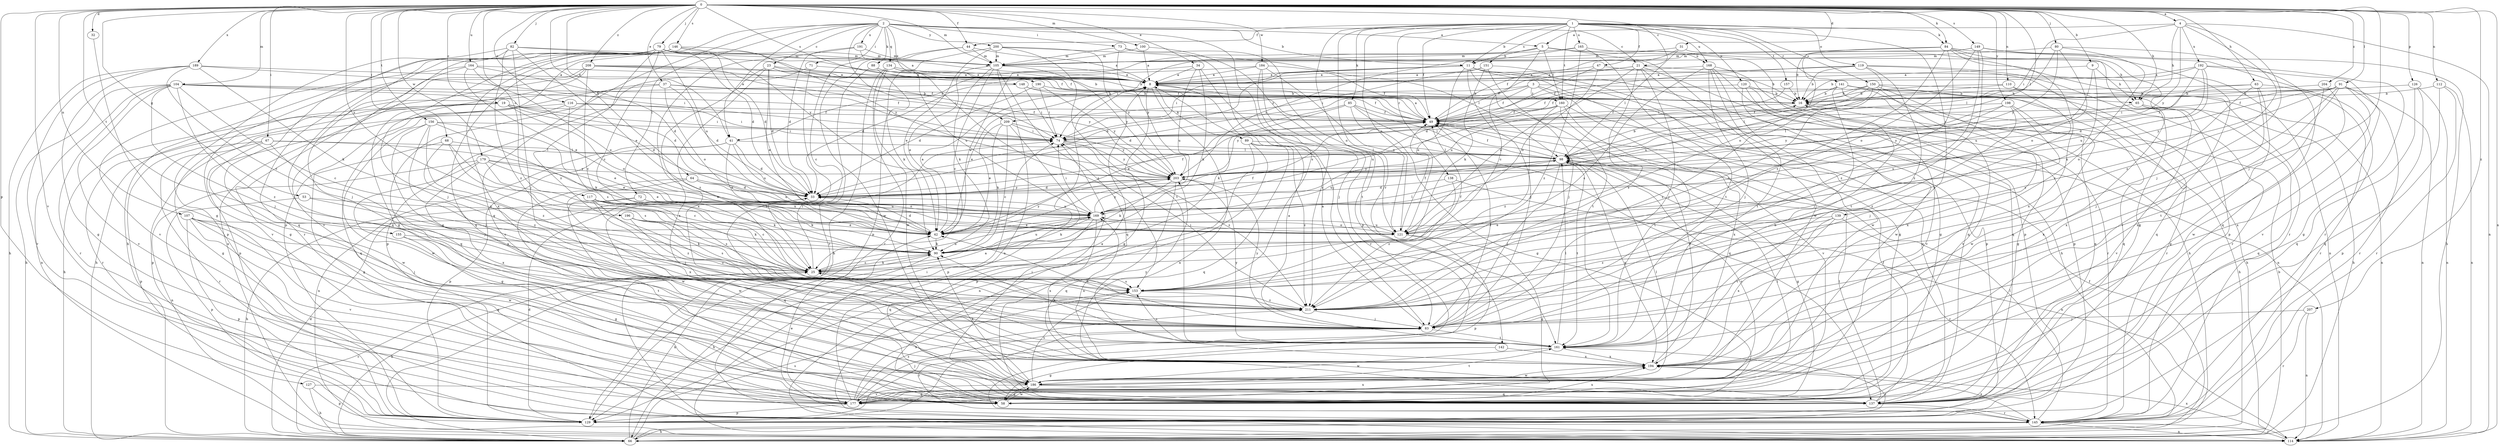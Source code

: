 strict digraph  {
0;
1;
2;
3;
4;
5;
8;
9;
11;
16;
19;
21;
23;
25;
31;
32;
33;
34;
37;
41;
42;
44;
47;
49;
53;
58;
63;
64;
65;
66;
67;
68;
71;
72;
73;
74;
79;
80;
82;
83;
84;
85;
88;
89;
90;
91;
98;
100;
104;
105;
107;
110;
112;
114;
116;
117;
119;
120;
121;
126;
127;
129;
134;
137;
138;
139;
141;
142;
145;
146;
148;
149;
150;
151;
153;
155;
156;
157;
160;
161;
164;
165;
168;
169;
177;
179;
184;
186;
189;
190;
191;
192;
194;
196;
198;
200;
203;
204;
207;
208;
209;
211;
0 -> 4  [label=a];
0 -> 9  [label=b];
0 -> 19  [label=c];
0 -> 21  [label=c];
0 -> 31  [label=d];
0 -> 32  [label=d];
0 -> 34  [label=e];
0 -> 37  [label=e];
0 -> 41  [label=e];
0 -> 44  [label=f];
0 -> 53  [label=g];
0 -> 63  [label=h];
0 -> 64  [label=h];
0 -> 65  [label=h];
0 -> 67  [label=i];
0 -> 68  [label=i];
0 -> 79  [label=j];
0 -> 80  [label=j];
0 -> 82  [label=j];
0 -> 83  [label=j];
0 -> 84  [label=k];
0 -> 91  [label=l];
0 -> 98  [label=l];
0 -> 100  [label=m];
0 -> 104  [label=m];
0 -> 105  [label=m];
0 -> 107  [label=n];
0 -> 110  [label=n];
0 -> 112  [label=n];
0 -> 114  [label=n];
0 -> 116  [label=o];
0 -> 117  [label=o];
0 -> 126  [label=p];
0 -> 127  [label=p];
0 -> 146  [label=s];
0 -> 148  [label=s];
0 -> 149  [label=s];
0 -> 155  [label=t];
0 -> 156  [label=t];
0 -> 164  [label=u];
0 -> 177  [label=v];
0 -> 179  [label=w];
0 -> 184  [label=w];
0 -> 189  [label=x];
0 -> 196  [label=y];
0 -> 198  [label=y];
0 -> 204  [label=z];
0 -> 207  [label=z];
0 -> 208  [label=z];
1 -> 11  [label=b];
1 -> 44  [label=f];
1 -> 47  [label=f];
1 -> 49  [label=f];
1 -> 84  [label=k];
1 -> 85  [label=k];
1 -> 119  [label=o];
1 -> 120  [label=o];
1 -> 121  [label=o];
1 -> 129  [label=p];
1 -> 138  [label=r];
1 -> 139  [label=r];
1 -> 141  [label=r];
1 -> 142  [label=r];
1 -> 150  [label=s];
1 -> 151  [label=s];
1 -> 157  [label=t];
1 -> 160  [label=t];
1 -> 165  [label=u];
1 -> 168  [label=u];
2 -> 5  [label=a];
2 -> 11  [label=b];
2 -> 21  [label=c];
2 -> 23  [label=c];
2 -> 41  [label=e];
2 -> 58  [label=g];
2 -> 71  [label=i];
2 -> 72  [label=i];
2 -> 73  [label=i];
2 -> 88  [label=k];
2 -> 129  [label=p];
2 -> 134  [label=q];
2 -> 153  [label=s];
2 -> 190  [label=x];
2 -> 191  [label=x];
2 -> 200  [label=y];
2 -> 209  [label=z];
3 -> 33  [label=d];
3 -> 49  [label=f];
3 -> 65  [label=h];
3 -> 114  [label=n];
3 -> 137  [label=q];
3 -> 160  [label=t];
3 -> 209  [label=z];
4 -> 5  [label=a];
4 -> 65  [label=h];
4 -> 74  [label=i];
4 -> 83  [label=j];
4 -> 114  [label=n];
4 -> 192  [label=x];
4 -> 203  [label=y];
4 -> 211  [label=z];
5 -> 11  [label=b];
5 -> 25  [label=c];
5 -> 41  [label=e];
5 -> 65  [label=h];
5 -> 74  [label=i];
5 -> 160  [label=t];
5 -> 168  [label=u];
5 -> 186  [label=w];
8 -> 16  [label=b];
8 -> 42  [label=e];
8 -> 58  [label=g];
8 -> 89  [label=k];
8 -> 114  [label=n];
9 -> 8  [label=a];
9 -> 65  [label=h];
9 -> 90  [label=k];
9 -> 169  [label=u];
11 -> 8  [label=a];
11 -> 33  [label=d];
11 -> 58  [label=g];
11 -> 66  [label=h];
11 -> 74  [label=i];
11 -> 83  [label=j];
11 -> 121  [label=o];
11 -> 129  [label=p];
11 -> 161  [label=t];
16 -> 49  [label=f];
16 -> 66  [label=h];
19 -> 33  [label=d];
19 -> 49  [label=f];
19 -> 58  [label=g];
19 -> 66  [label=h];
19 -> 74  [label=i];
19 -> 121  [label=o];
19 -> 145  [label=r];
21 -> 8  [label=a];
21 -> 49  [label=f];
21 -> 58  [label=g];
21 -> 83  [label=j];
21 -> 114  [label=n];
21 -> 121  [label=o];
21 -> 137  [label=q];
21 -> 211  [label=z];
23 -> 8  [label=a];
23 -> 33  [label=d];
23 -> 42  [label=e];
23 -> 49  [label=f];
23 -> 194  [label=x];
23 -> 203  [label=y];
23 -> 211  [label=z];
25 -> 49  [label=f];
25 -> 66  [label=h];
25 -> 74  [label=i];
25 -> 90  [label=k];
25 -> 153  [label=s];
25 -> 169  [label=u];
31 -> 49  [label=f];
31 -> 98  [label=l];
31 -> 105  [label=m];
31 -> 145  [label=r];
32 -> 58  [label=g];
33 -> 49  [label=f];
33 -> 137  [label=q];
33 -> 169  [label=u];
33 -> 203  [label=y];
34 -> 8  [label=a];
34 -> 42  [label=e];
34 -> 90  [label=k];
34 -> 145  [label=r];
34 -> 169  [label=u];
37 -> 16  [label=b];
37 -> 33  [label=d];
37 -> 74  [label=i];
37 -> 121  [label=o];
37 -> 129  [label=p];
37 -> 137  [label=q];
41 -> 33  [label=d];
41 -> 42  [label=e];
41 -> 98  [label=l];
41 -> 114  [label=n];
41 -> 129  [label=p];
41 -> 169  [label=u];
42 -> 8  [label=a];
42 -> 33  [label=d];
42 -> 49  [label=f];
42 -> 90  [label=k];
42 -> 98  [label=l];
42 -> 203  [label=y];
44 -> 8  [label=a];
44 -> 25  [label=c];
44 -> 105  [label=m];
44 -> 186  [label=w];
47 -> 8  [label=a];
47 -> 16  [label=b];
47 -> 33  [label=d];
47 -> 121  [label=o];
49 -> 8  [label=a];
49 -> 74  [label=i];
53 -> 25  [label=c];
53 -> 129  [label=p];
53 -> 169  [label=u];
58 -> 186  [label=w];
58 -> 194  [label=x];
63 -> 16  [label=b];
63 -> 58  [label=g];
63 -> 74  [label=i];
63 -> 145  [label=r];
63 -> 153  [label=s];
63 -> 194  [label=x];
64 -> 33  [label=d];
64 -> 121  [label=o];
64 -> 169  [label=u];
64 -> 186  [label=w];
64 -> 194  [label=x];
65 -> 137  [label=q];
65 -> 177  [label=v];
65 -> 194  [label=x];
65 -> 203  [label=y];
66 -> 16  [label=b];
66 -> 25  [label=c];
66 -> 33  [label=d];
66 -> 49  [label=f];
66 -> 90  [label=k];
66 -> 153  [label=s];
66 -> 161  [label=t];
67 -> 42  [label=e];
67 -> 83  [label=j];
67 -> 98  [label=l];
67 -> 129  [label=p];
67 -> 145  [label=r];
67 -> 186  [label=w];
68 -> 25  [label=c];
68 -> 58  [label=g];
68 -> 98  [label=l];
68 -> 153  [label=s];
68 -> 211  [label=z];
71 -> 8  [label=a];
71 -> 129  [label=p];
71 -> 161  [label=t];
72 -> 66  [label=h];
72 -> 90  [label=k];
72 -> 169  [label=u];
72 -> 186  [label=w];
73 -> 83  [label=j];
73 -> 105  [label=m];
73 -> 121  [label=o];
73 -> 203  [label=y];
74 -> 98  [label=l];
74 -> 203  [label=y];
74 -> 211  [label=z];
79 -> 8  [label=a];
79 -> 25  [label=c];
79 -> 33  [label=d];
79 -> 49  [label=f];
79 -> 66  [label=h];
79 -> 105  [label=m];
79 -> 137  [label=q];
79 -> 145  [label=r];
79 -> 169  [label=u];
79 -> 194  [label=x];
79 -> 203  [label=y];
79 -> 211  [label=z];
80 -> 98  [label=l];
80 -> 105  [label=m];
80 -> 121  [label=o];
80 -> 137  [label=q];
80 -> 203  [label=y];
80 -> 211  [label=z];
82 -> 42  [label=e];
82 -> 49  [label=f];
82 -> 83  [label=j];
82 -> 105  [label=m];
82 -> 129  [label=p];
82 -> 137  [label=q];
82 -> 211  [label=z];
83 -> 8  [label=a];
83 -> 42  [label=e];
83 -> 49  [label=f];
83 -> 145  [label=r];
83 -> 161  [label=t];
83 -> 203  [label=y];
84 -> 58  [label=g];
84 -> 105  [label=m];
84 -> 121  [label=o];
84 -> 129  [label=p];
84 -> 145  [label=r];
84 -> 153  [label=s];
84 -> 194  [label=x];
84 -> 211  [label=z];
85 -> 42  [label=e];
85 -> 49  [label=f];
85 -> 58  [label=g];
85 -> 90  [label=k];
85 -> 98  [label=l];
85 -> 137  [label=q];
88 -> 8  [label=a];
88 -> 16  [label=b];
88 -> 90  [label=k];
88 -> 145  [label=r];
89 -> 98  [label=l];
89 -> 114  [label=n];
89 -> 129  [label=p];
89 -> 137  [label=q];
89 -> 211  [label=z];
90 -> 25  [label=c];
90 -> 66  [label=h];
90 -> 169  [label=u];
91 -> 16  [label=b];
91 -> 49  [label=f];
91 -> 83  [label=j];
91 -> 114  [label=n];
91 -> 121  [label=o];
91 -> 145  [label=r];
91 -> 161  [label=t];
91 -> 194  [label=x];
91 -> 203  [label=y];
98 -> 16  [label=b];
98 -> 49  [label=f];
98 -> 58  [label=g];
98 -> 83  [label=j];
98 -> 161  [label=t];
98 -> 169  [label=u];
98 -> 177  [label=v];
98 -> 194  [label=x];
98 -> 203  [label=y];
100 -> 8  [label=a];
100 -> 105  [label=m];
100 -> 161  [label=t];
104 -> 16  [label=b];
104 -> 25  [label=c];
104 -> 33  [label=d];
104 -> 49  [label=f];
104 -> 66  [label=h];
104 -> 83  [label=j];
104 -> 114  [label=n];
104 -> 145  [label=r];
104 -> 177  [label=v];
104 -> 211  [label=z];
105 -> 8  [label=a];
105 -> 25  [label=c];
105 -> 42  [label=e];
105 -> 90  [label=k];
105 -> 114  [label=n];
105 -> 137  [label=q];
105 -> 203  [label=y];
107 -> 42  [label=e];
107 -> 83  [label=j];
107 -> 129  [label=p];
107 -> 137  [label=q];
107 -> 177  [label=v];
107 -> 186  [label=w];
110 -> 16  [label=b];
110 -> 74  [label=i];
110 -> 114  [label=n];
110 -> 153  [label=s];
112 -> 16  [label=b];
112 -> 114  [label=n];
112 -> 137  [label=q];
112 -> 145  [label=r];
114 -> 145  [label=r];
114 -> 194  [label=x];
116 -> 49  [label=f];
116 -> 74  [label=i];
116 -> 129  [label=p];
116 -> 137  [label=q];
116 -> 153  [label=s];
117 -> 25  [label=c];
117 -> 83  [label=j];
117 -> 90  [label=k];
117 -> 153  [label=s];
117 -> 169  [label=u];
117 -> 211  [label=z];
119 -> 8  [label=a];
119 -> 16  [label=b];
119 -> 49  [label=f];
119 -> 137  [label=q];
119 -> 145  [label=r];
119 -> 153  [label=s];
119 -> 161  [label=t];
120 -> 16  [label=b];
120 -> 49  [label=f];
120 -> 145  [label=r];
120 -> 177  [label=v];
120 -> 186  [label=w];
121 -> 49  [label=f];
121 -> 58  [label=g];
121 -> 129  [label=p];
121 -> 169  [label=u];
126 -> 16  [label=b];
126 -> 114  [label=n];
126 -> 129  [label=p];
126 -> 137  [label=q];
127 -> 66  [label=h];
127 -> 129  [label=p];
127 -> 137  [label=q];
129 -> 8  [label=a];
129 -> 33  [label=d];
134 -> 8  [label=a];
134 -> 66  [label=h];
134 -> 145  [label=r];
134 -> 153  [label=s];
134 -> 169  [label=u];
134 -> 186  [label=w];
137 -> 49  [label=f];
137 -> 74  [label=i];
137 -> 98  [label=l];
137 -> 145  [label=r];
138 -> 33  [label=d];
138 -> 114  [label=n];
138 -> 211  [label=z];
139 -> 42  [label=e];
139 -> 145  [label=r];
139 -> 161  [label=t];
139 -> 194  [label=x];
139 -> 211  [label=z];
141 -> 16  [label=b];
141 -> 49  [label=f];
141 -> 66  [label=h];
141 -> 83  [label=j];
141 -> 137  [label=q];
141 -> 145  [label=r];
141 -> 177  [label=v];
142 -> 58  [label=g];
142 -> 194  [label=x];
145 -> 42  [label=e];
145 -> 66  [label=h];
145 -> 98  [label=l];
145 -> 114  [label=n];
145 -> 194  [label=x];
146 -> 33  [label=d];
146 -> 58  [label=g];
146 -> 105  [label=m];
146 -> 114  [label=n];
146 -> 137  [label=q];
146 -> 177  [label=v];
146 -> 203  [label=y];
148 -> 16  [label=b];
148 -> 49  [label=f];
148 -> 66  [label=h];
148 -> 74  [label=i];
149 -> 16  [label=b];
149 -> 66  [label=h];
149 -> 105  [label=m];
149 -> 121  [label=o];
149 -> 153  [label=s];
149 -> 177  [label=v];
149 -> 211  [label=z];
150 -> 16  [label=b];
150 -> 58  [label=g];
150 -> 66  [label=h];
150 -> 98  [label=l];
150 -> 137  [label=q];
150 -> 169  [label=u];
150 -> 194  [label=x];
150 -> 211  [label=z];
151 -> 8  [label=a];
151 -> 74  [label=i];
151 -> 83  [label=j];
151 -> 90  [label=k];
151 -> 137  [label=q];
153 -> 211  [label=z];
155 -> 58  [label=g];
155 -> 90  [label=k];
155 -> 161  [label=t];
156 -> 42  [label=e];
156 -> 74  [label=i];
156 -> 83  [label=j];
156 -> 90  [label=k];
156 -> 186  [label=w];
156 -> 194  [label=x];
156 -> 211  [label=z];
157 -> 16  [label=b];
157 -> 169  [label=u];
160 -> 49  [label=f];
160 -> 161  [label=t];
160 -> 169  [label=u];
160 -> 177  [label=v];
160 -> 194  [label=x];
160 -> 203  [label=y];
160 -> 211  [label=z];
161 -> 8  [label=a];
161 -> 16  [label=b];
161 -> 25  [label=c];
161 -> 90  [label=k];
161 -> 98  [label=l];
161 -> 153  [label=s];
161 -> 186  [label=w];
161 -> 194  [label=x];
161 -> 203  [label=y];
164 -> 8  [label=a];
164 -> 33  [label=d];
164 -> 42  [label=e];
164 -> 83  [label=j];
164 -> 121  [label=o];
164 -> 177  [label=v];
165 -> 105  [label=m];
165 -> 129  [label=p];
165 -> 161  [label=t];
165 -> 203  [label=y];
165 -> 211  [label=z];
168 -> 8  [label=a];
168 -> 66  [label=h];
168 -> 83  [label=j];
168 -> 129  [label=p];
168 -> 153  [label=s];
168 -> 161  [label=t];
168 -> 186  [label=w];
169 -> 42  [label=e];
169 -> 74  [label=i];
169 -> 90  [label=k];
169 -> 121  [label=o];
169 -> 137  [label=q];
169 -> 194  [label=x];
169 -> 203  [label=y];
177 -> 8  [label=a];
177 -> 74  [label=i];
177 -> 83  [label=j];
177 -> 98  [label=l];
177 -> 129  [label=p];
177 -> 153  [label=s];
177 -> 194  [label=x];
177 -> 211  [label=z];
179 -> 25  [label=c];
179 -> 42  [label=e];
179 -> 58  [label=g];
179 -> 114  [label=n];
179 -> 121  [label=o];
179 -> 194  [label=x];
179 -> 203  [label=y];
184 -> 8  [label=a];
184 -> 33  [label=d];
184 -> 49  [label=f];
184 -> 83  [label=j];
184 -> 121  [label=o];
184 -> 211  [label=z];
186 -> 58  [label=g];
186 -> 90  [label=k];
186 -> 98  [label=l];
186 -> 137  [label=q];
186 -> 153  [label=s];
186 -> 161  [label=t];
186 -> 177  [label=v];
189 -> 8  [label=a];
189 -> 25  [label=c];
189 -> 58  [label=g];
189 -> 66  [label=h];
189 -> 74  [label=i];
189 -> 90  [label=k];
189 -> 145  [label=r];
190 -> 16  [label=b];
190 -> 33  [label=d];
190 -> 74  [label=i];
190 -> 203  [label=y];
191 -> 8  [label=a];
191 -> 33  [label=d];
191 -> 105  [label=m];
191 -> 194  [label=x];
192 -> 8  [label=a];
192 -> 16  [label=b];
192 -> 33  [label=d];
192 -> 58  [label=g];
192 -> 98  [label=l];
192 -> 169  [label=u];
192 -> 177  [label=v];
194 -> 49  [label=f];
194 -> 169  [label=u];
194 -> 186  [label=w];
194 -> 203  [label=y];
196 -> 42  [label=e];
196 -> 90  [label=k];
196 -> 153  [label=s];
196 -> 211  [label=z];
198 -> 49  [label=f];
198 -> 83  [label=j];
198 -> 98  [label=l];
198 -> 186  [label=w];
198 -> 203  [label=y];
198 -> 211  [label=z];
200 -> 42  [label=e];
200 -> 98  [label=l];
200 -> 105  [label=m];
200 -> 129  [label=p];
200 -> 161  [label=t];
200 -> 203  [label=y];
203 -> 33  [label=d];
203 -> 90  [label=k];
203 -> 137  [label=q];
204 -> 16  [label=b];
204 -> 186  [label=w];
204 -> 194  [label=x];
207 -> 83  [label=j];
207 -> 114  [label=n];
207 -> 145  [label=r];
208 -> 8  [label=a];
208 -> 16  [label=b];
208 -> 25  [label=c];
208 -> 49  [label=f];
208 -> 58  [label=g];
208 -> 74  [label=i];
208 -> 83  [label=j];
208 -> 177  [label=v];
209 -> 25  [label=c];
209 -> 42  [label=e];
209 -> 74  [label=i];
209 -> 90  [label=k];
209 -> 129  [label=p];
209 -> 203  [label=y];
211 -> 74  [label=i];
211 -> 83  [label=j];
}

